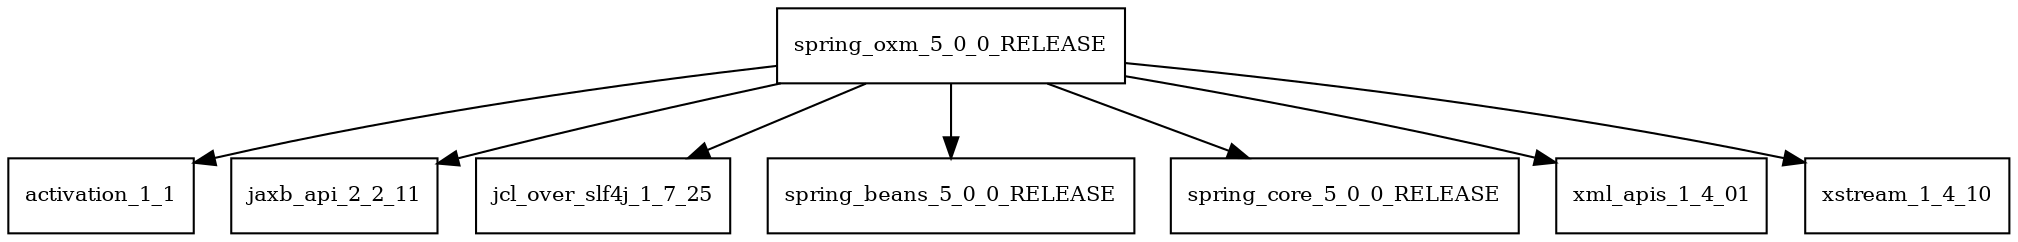 digraph spring_oxm_5_0_0_RELEASE_dependencies {
  node [shape = box, fontsize=10.0];
  spring_oxm_5_0_0_RELEASE -> activation_1_1;
  spring_oxm_5_0_0_RELEASE -> jaxb_api_2_2_11;
  spring_oxm_5_0_0_RELEASE -> jcl_over_slf4j_1_7_25;
  spring_oxm_5_0_0_RELEASE -> spring_beans_5_0_0_RELEASE;
  spring_oxm_5_0_0_RELEASE -> spring_core_5_0_0_RELEASE;
  spring_oxm_5_0_0_RELEASE -> xml_apis_1_4_01;
  spring_oxm_5_0_0_RELEASE -> xstream_1_4_10;
}

